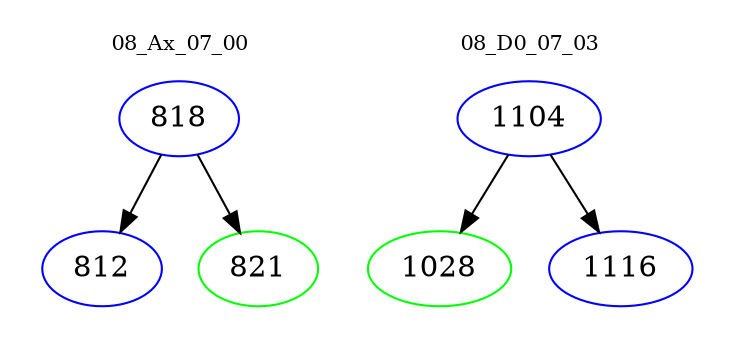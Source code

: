 digraph{
subgraph cluster_0 {
color = white
label = "08_Ax_07_00";
fontsize=10;
T0_818 [label="818", color="blue"]
T0_818 -> T0_812 [color="black"]
T0_812 [label="812", color="blue"]
T0_818 -> T0_821 [color="black"]
T0_821 [label="821", color="green"]
}
subgraph cluster_1 {
color = white
label = "08_D0_07_03";
fontsize=10;
T1_1104 [label="1104", color="blue"]
T1_1104 -> T1_1028 [color="black"]
T1_1028 [label="1028", color="green"]
T1_1104 -> T1_1116 [color="black"]
T1_1116 [label="1116", color="blue"]
}
}
